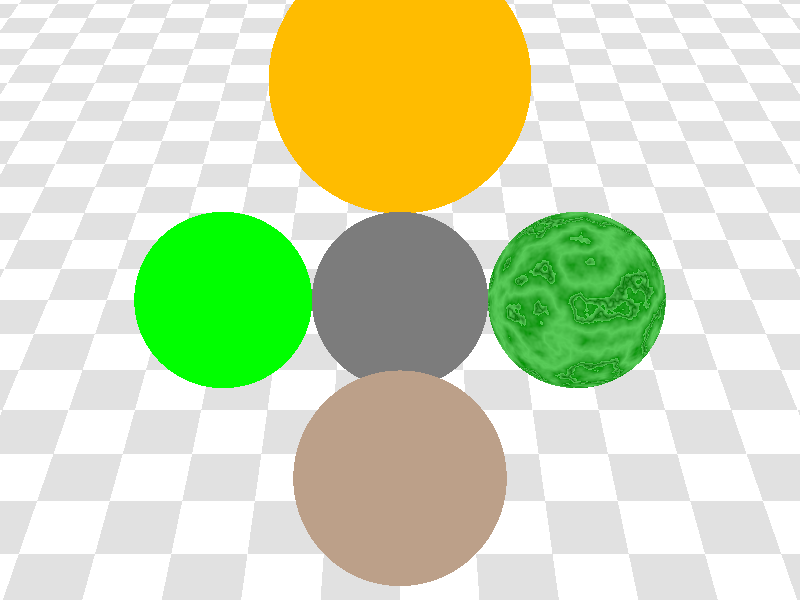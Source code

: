 
#include "colors.inc"
#include "textures.inc"
#include "metals.inc"

#version 3.6;
global_settings {  assumed_gamma 1.0 }


// La camara ----------
camera {
  angle    35
  location <12,8,0>

/* Probar estas otras vistas
location -2*z
location 5*z
location 2*x
*/


  right    x*image_width/image_height
  look_at  <0 , 0, 0>

}



background { color Blue}


plane { y, -4            //Colocamos un objeto (un plano)
  pigment {
    checker rgb 1, rgb 0.75
  }
}
//''''''''''''''''''''''''''''''''''''''''

 #declare t1 = texture{ pigment{ Jade }
          finish{ phong 1.0 }
        }


#declare t2 = texture{pigment{ color Green } finish { diffuse 0.9
                           phong 1}}

#declare t3= texture{ Gold_Nugget finish { phong 1.0 }}

#declare t4= texture{ pigment{ color Orange}
         normal { bumps 0.5 scale 0.05 }
         finish { phong 1.0 reflection{0.2} }
       }      

#declare t5= texture{Polished_Chrome   finish { phong 1.0 }}
    
//---------------------------------------

sphere{ <0,0,0>, 1   texture { t1}  translate z*2} // Fin de la textura

sphere{ <0,0,0>, 1   texture { t2} translate z*-2} // Fin de la textura
 

sphere{ <0,0,0>, 1   texture { t4} translate x*-3 scale 2} // Fin de la textura  

sphere{ <0,0,0>, 1   texture { t3} translate x*3} // Fin de la textura 

sphere{ <0,0,0>, 1   texture { t5} translate y*0} // Fin de la textura 

//*************************************************************************
// Haciendo que la luz disminuya desde la fuente
#declare luz_8 = light_source{ <3,3,0>
              color White
              fade_distance 1.2
              fade_power 2 // 1,2,3, ...
 } 

//******Aqui se define la luz

light_source{luz_8}

